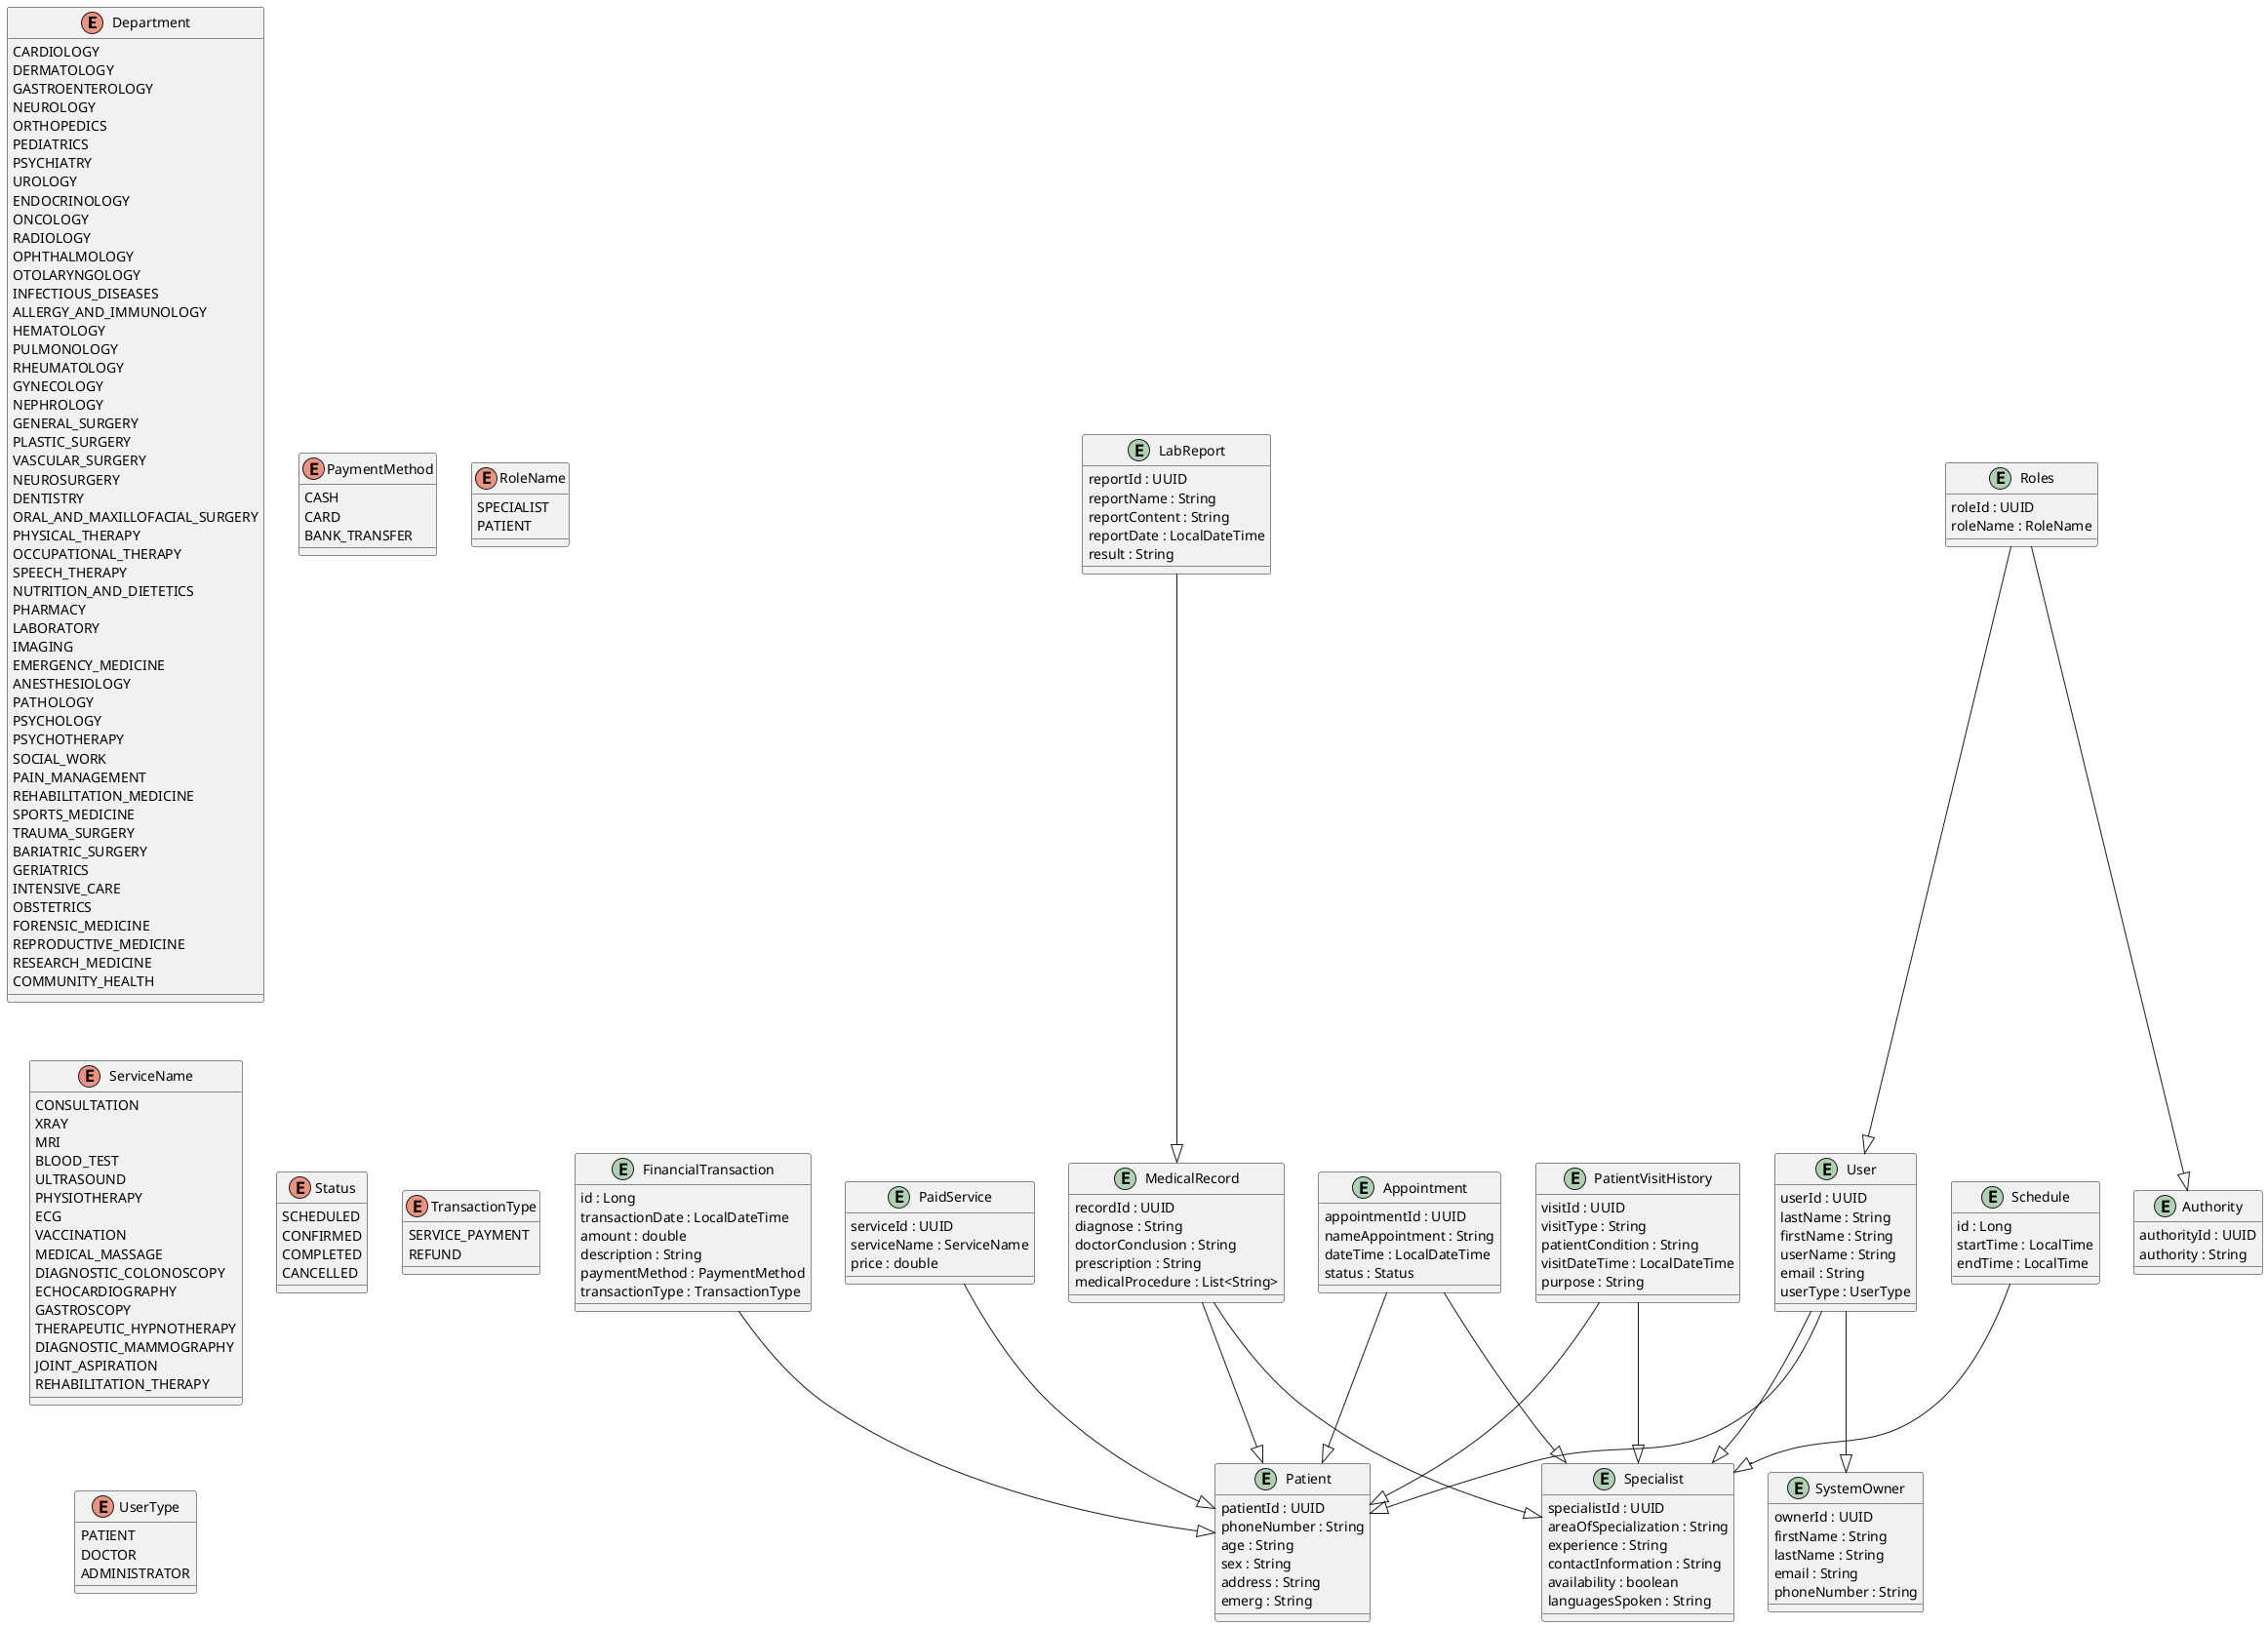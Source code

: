 @startuml

enum Department {
    CARDIOLOGY
    DERMATOLOGY
    GASTROENTEROLOGY
    NEUROLOGY
    ORTHOPEDICS
    PEDIATRICS
    PSYCHIATRY
    UROLOGY
    ENDOCRINOLOGY
    ONCOLOGY
    RADIOLOGY
    OPHTHALMOLOGY
    OTOLARYNGOLOGY
    INFECTIOUS_DISEASES
    ALLERGY_AND_IMMUNOLOGY
    HEMATOLOGY
    PULMONOLOGY
    RHEUMATOLOGY
    GYNECOLOGY
    NEPHROLOGY
    GENERAL_SURGERY
    PLASTIC_SURGERY
    VASCULAR_SURGERY
    NEUROSURGERY
    DENTISTRY
    ORAL_AND_MAXILLOFACIAL_SURGERY
    PHYSICAL_THERAPY
    OCCUPATIONAL_THERAPY
    SPEECH_THERAPY
    NUTRITION_AND_DIETETICS
    PHARMACY
    LABORATORY
    IMAGING
    EMERGENCY_MEDICINE
    ANESTHESIOLOGY
    PATHOLOGY
    PSYCHOLOGY
    PSYCHOTHERAPY
    SOCIAL_WORK
    PAIN_MANAGEMENT
    REHABILITATION_MEDICINE
    SPORTS_MEDICINE
    TRAUMA_SURGERY
    BARIATRIC_SURGERY
    GERIATRICS
    INTENSIVE_CARE
    OBSTETRICS
    FORENSIC_MEDICINE
    REPRODUCTIVE_MEDICINE
    RESEARCH_MEDICINE
    COMMUNITY_HEALTH
}

enum PaymentMethod {
    CASH
    CARD
    BANK_TRANSFER
}

enum RoleName {
    SPECIALIST
    PATIENT
}

enum ServiceName {
    CONSULTATION
    XRAY
    MRI
    BLOOD_TEST
    ULTRASOUND
    PHYSIOTHERAPY
    ECG
    VACCINATION
    MEDICAL_MASSAGE
    DIAGNOSTIC_COLONOSCOPY
    ECHOCARDIOGRAPHY
    GASTROSCOPY
    THERAPEUTIC_HYPNOTHERAPY
    DIAGNOSTIC_MAMMOGRAPHY
    JOINT_ASPIRATION
    REHABILITATION_THERAPY
}

enum Status {
    SCHEDULED
    CONFIRMED
    COMPLETED
    CANCELLED
}

enum TransactionType {
    SERVICE_PAYMENT
    REFUND
}

enum UserType {
    PATIENT
    DOCTOR
    ADMINISTRATOR
}

entity Appointment {
    appointmentId : UUID
    nameAppointment : String
    dateTime : LocalDateTime
    status : Status
}

entity Authority {
    authorityId : UUID
    authority : String
}

entity FinancialTransaction {
    id : Long
    transactionDate : LocalDateTime
    amount : double
    description : String
    paymentMethod : PaymentMethod
    transactionType : TransactionType
}

entity LabReport {
    reportId : UUID
    reportName : String
    reportContent : String
    reportDate : LocalDateTime
    result : String
}

entity MedicalRecord {
    recordId : UUID
    diagnose : String
    doctorConclusion : String
    prescription : String
    medicalProcedure : List<String>
}

entity PaidService {
    serviceId : UUID
    serviceName : ServiceName
    price : double
}

entity Patient {
    patientId : UUID
    phoneNumber : String
    age : String
    sex : String
    address : String
    emerg : String
}

entity PatientVisitHistory {
    visitId : UUID
    visitType : String
    patientCondition : String
    visitDateTime : LocalDateTime
    purpose : String
}

entity Roles {
    roleId : UUID
    roleName : RoleName
}

entity Schedule {
    id : Long
    startTime : LocalTime
    endTime : LocalTime
}

entity Specialist {
    specialistId : UUID
    areaOfSpecialization : String
    experience : String
    contactInformation : String
    availability : boolean
    languagesSpoken : String
}

entity SystemOwner {
    ownerId : UUID
    firstName : String
    lastName : String
    email : String
    phoneNumber : String
}

entity User {
    userId : UUID
    lastName : String
    firstName : String
    userName : String
    email : String
    userType : UserType
}

User --|> Specialist
User --|> Patient
User --|> SystemOwner
Appointment --|> Specialist
Appointment --|> Patient
FinancialTransaction --|> Patient
LabReport --|> MedicalRecord
MedicalRecord --|> Patient
MedicalRecord --|> Specialist
PaidService --|> Patient
PatientVisitHistory --|> Patient
PatientVisitHistory --|> Specialist
Roles --|> Authority
Roles --|> User
Schedule --|> Specialist

@enduml
